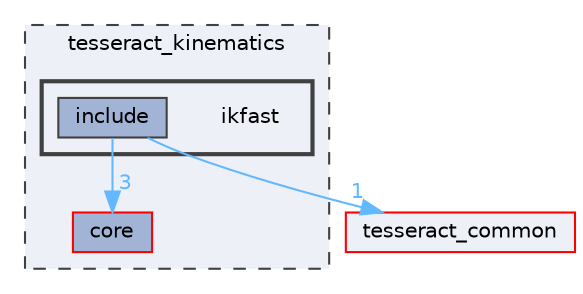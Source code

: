 digraph "tesseract_kinematics/ikfast"
{
 // LATEX_PDF_SIZE
  bgcolor="transparent";
  edge [fontname=Helvetica,fontsize=10,labelfontname=Helvetica,labelfontsize=10];
  node [fontname=Helvetica,fontsize=10,shape=box,height=0.2,width=0.4];
  compound=true
  subgraph clusterdir_294055a49f38394d49b8311f78ecb93d {
    graph [ bgcolor="#edf0f7", pencolor="grey25", label="tesseract_kinematics", fontname=Helvetica,fontsize=10 style="filled,dashed", URL="dir_294055a49f38394d49b8311f78ecb93d.html",tooltip=""]
  dir_c514f902ec1d4c8561ea53d834486b22 [label="core", fillcolor="#a2b4d6", color="red", style="filled", URL="dir_c514f902ec1d4c8561ea53d834486b22.html",tooltip=""];
  subgraph clusterdir_5dae7b83fff15051c20dd2ca07684918 {
    graph [ bgcolor="#edf0f7", pencolor="grey25", label="", fontname=Helvetica,fontsize=10 style="filled,bold", URL="dir_5dae7b83fff15051c20dd2ca07684918.html",tooltip=""]
    dir_5dae7b83fff15051c20dd2ca07684918 [shape=plaintext, label="ikfast"];
  dir_53f00078582d0c102f46995e84212d61 [label="include", fillcolor="#a2b4d6", color="grey25", style="filled", URL="dir_53f00078582d0c102f46995e84212d61.html",tooltip=""];
  }
  }
  dir_8430b83f3af685b4c96d298a32e9aa37 [label="tesseract_common", fillcolor="#edf0f7", color="red", style="filled", URL="dir_8430b83f3af685b4c96d298a32e9aa37.html",tooltip=""];
  dir_53f00078582d0c102f46995e84212d61->dir_8430b83f3af685b4c96d298a32e9aa37 [headlabel="1", labeldistance=1.5 headhref="dir_000035_000075.html" color="steelblue1" fontcolor="steelblue1"];
  dir_53f00078582d0c102f46995e84212d61->dir_c514f902ec1d4c8561ea53d834486b22 [headlabel="3", labeldistance=1.5 headhref="dir_000035_000009.html" color="steelblue1" fontcolor="steelblue1"];
}
